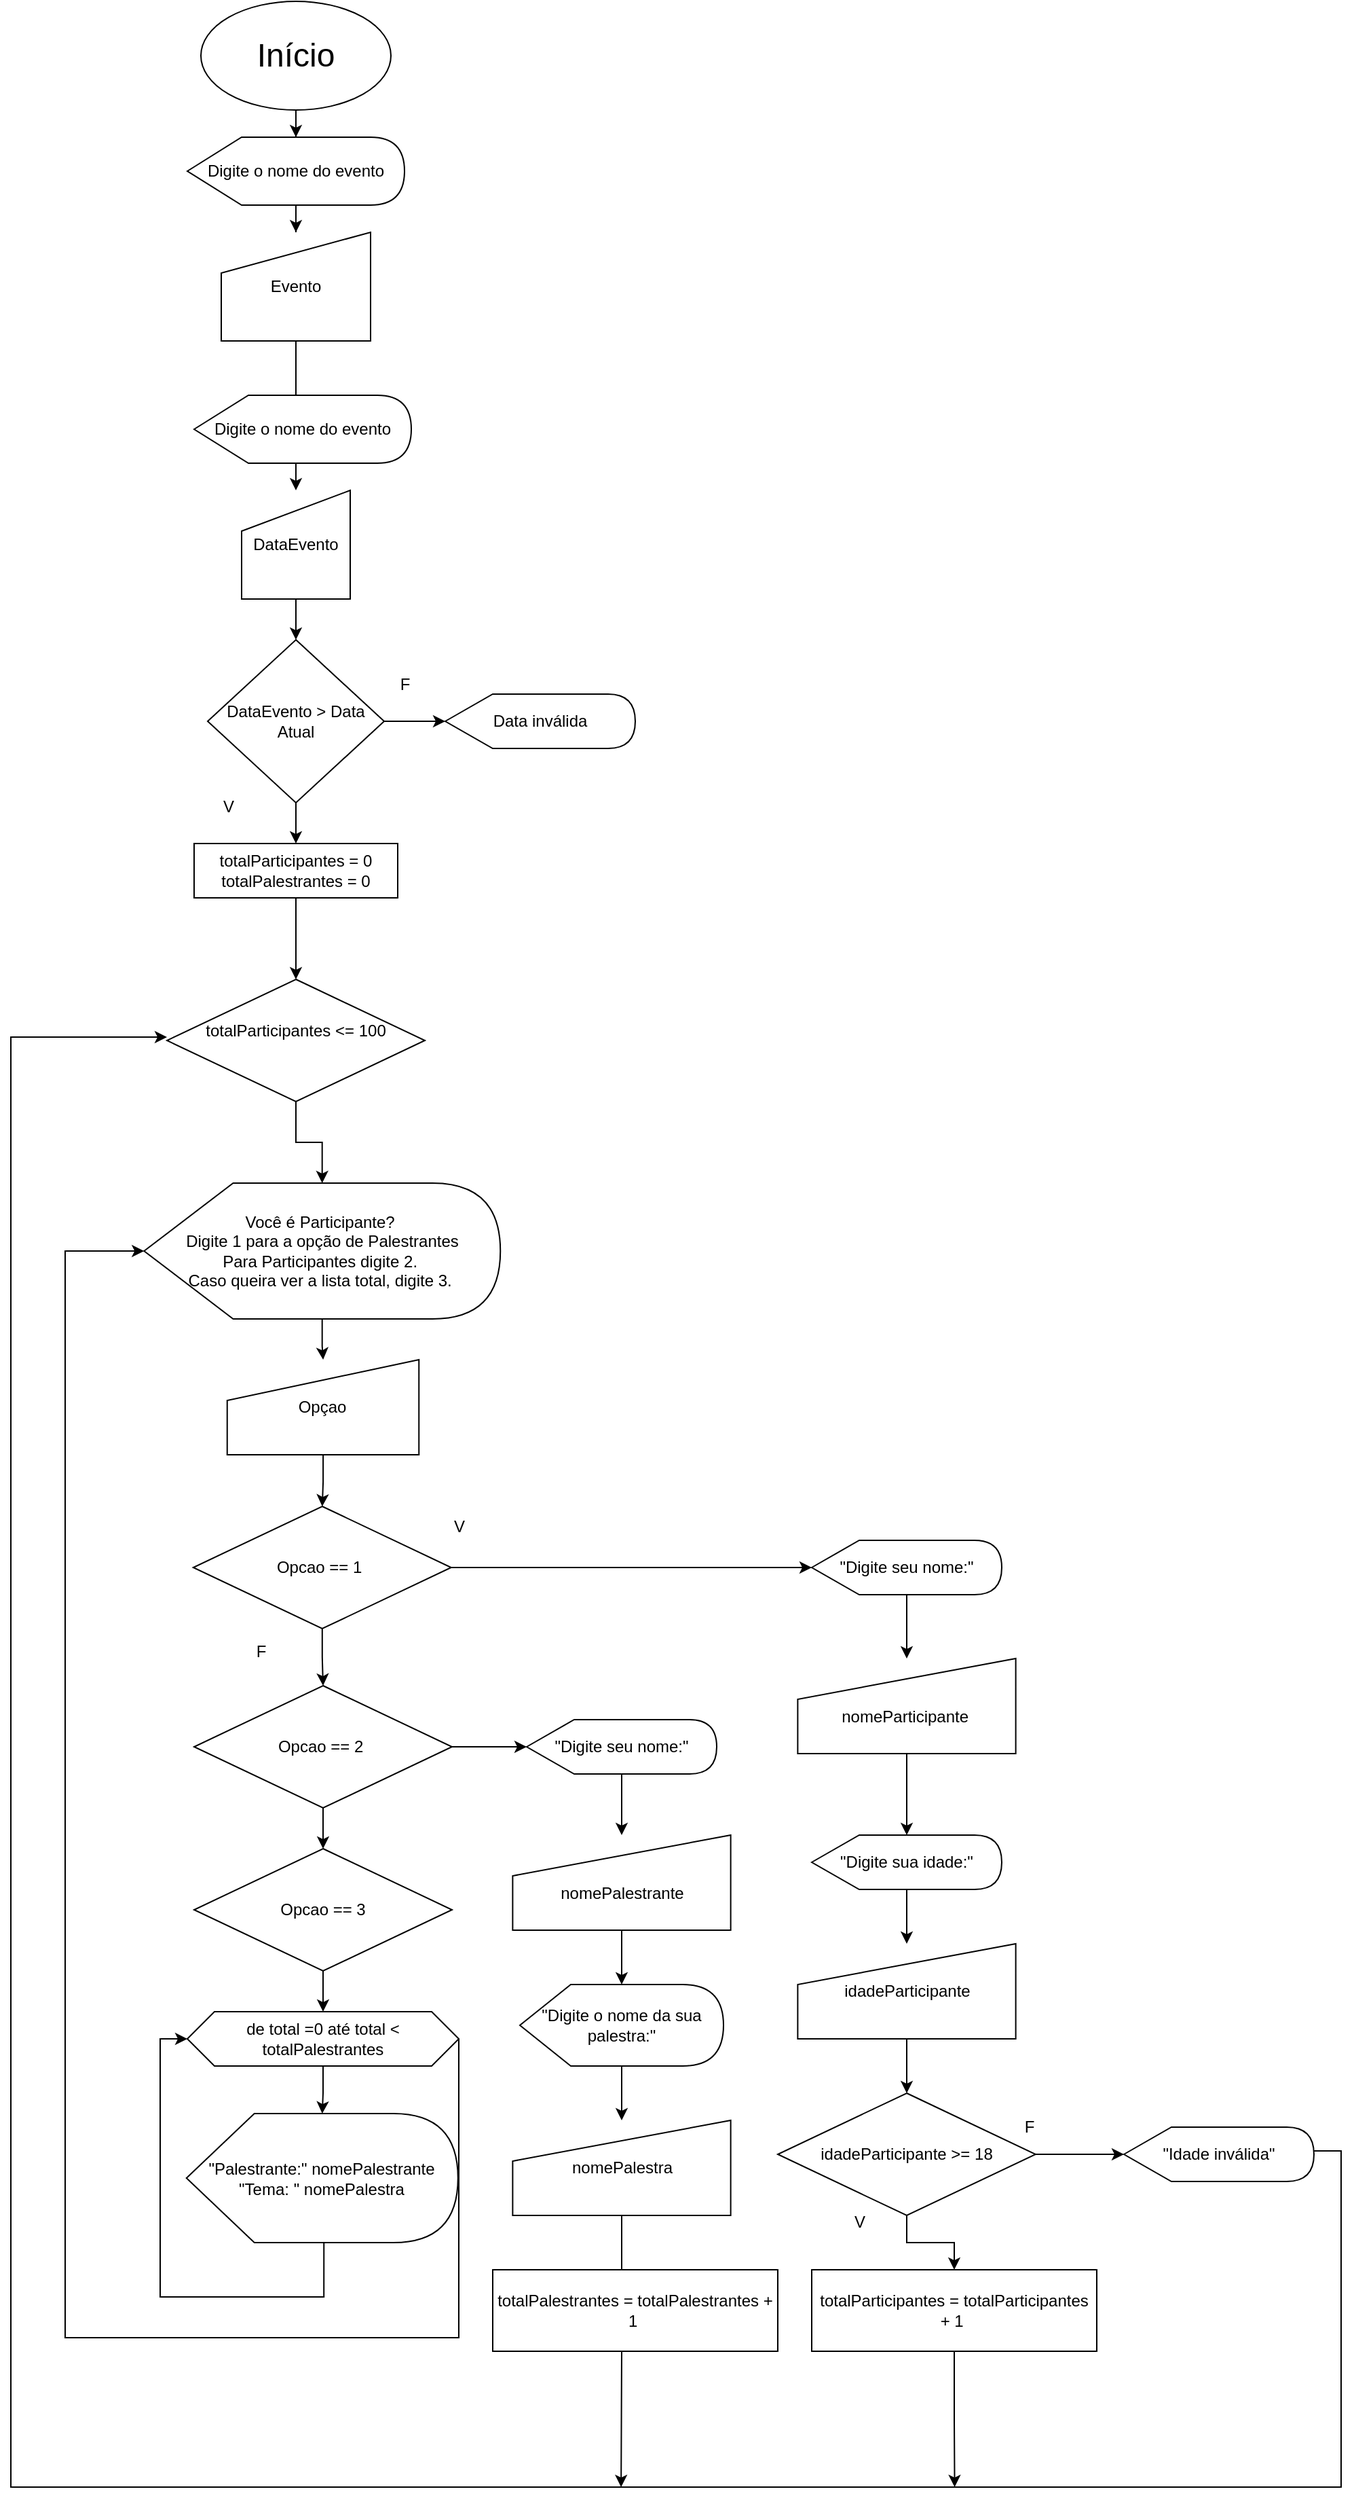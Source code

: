<mxfile version="24.7.14">
  <diagram name="Página-1" id="2HnlQTJeK8PBr19iT61Z">
    <mxGraphModel dx="5349" dy="1040" grid="1" gridSize="10" guides="1" tooltips="1" connect="1" arrows="1" fold="1" page="1" pageScale="1" pageWidth="3300" pageHeight="4681" math="0" shadow="0">
      <root>
        <mxCell id="0" />
        <mxCell id="1" parent="0" />
        <mxCell id="R_zZnniNDLEBb9LRn-yh-6" value="" style="edgeStyle=orthogonalEdgeStyle;rounded=0;orthogonalLoop=1;jettySize=auto;html=1;" edge="1" parent="1" source="R_zZnniNDLEBb9LRn-yh-24" target="R_zZnniNDLEBb9LRn-yh-3">
          <mxGeometry relative="1" as="geometry" />
        </mxCell>
        <mxCell id="R_zZnniNDLEBb9LRn-yh-1" value="&lt;font style=&quot;font-size: 24px;&quot;&gt;Início&lt;/font&gt;" style="ellipse;whiteSpace=wrap;html=1;" vertex="1" parent="1">
          <mxGeometry x="60" y="10" width="140" height="80" as="geometry" />
        </mxCell>
        <mxCell id="R_zZnniNDLEBb9LRn-yh-7" value="" style="edgeStyle=orthogonalEdgeStyle;rounded=0;orthogonalLoop=1;jettySize=auto;html=1;" edge="1" parent="1" source="R_zZnniNDLEBb9LRn-yh-3" target="R_zZnniNDLEBb9LRn-yh-5">
          <mxGeometry relative="1" as="geometry" />
        </mxCell>
        <mxCell id="R_zZnniNDLEBb9LRn-yh-3" value="Evento" style="shape=manualInput;whiteSpace=wrap;html=1;" vertex="1" parent="1">
          <mxGeometry x="75" y="180" width="110" height="80" as="geometry" />
        </mxCell>
        <mxCell id="R_zZnniNDLEBb9LRn-yh-4" value="Digite o nome do evento" style="shape=display;whiteSpace=wrap;html=1;" vertex="1" parent="1">
          <mxGeometry x="55" y="300" width="160" height="50" as="geometry" />
        </mxCell>
        <mxCell id="R_zZnniNDLEBb9LRn-yh-10" value="" style="edgeStyle=orthogonalEdgeStyle;rounded=0;orthogonalLoop=1;jettySize=auto;html=1;" edge="1" parent="1" source="R_zZnniNDLEBb9LRn-yh-5" target="R_zZnniNDLEBb9LRn-yh-8">
          <mxGeometry relative="1" as="geometry" />
        </mxCell>
        <mxCell id="R_zZnniNDLEBb9LRn-yh-5" value="DataEvento" style="shape=manualInput;whiteSpace=wrap;html=1;" vertex="1" parent="1">
          <mxGeometry x="90" y="370" width="80" height="80" as="geometry" />
        </mxCell>
        <mxCell id="R_zZnniNDLEBb9LRn-yh-16" value="" style="edgeStyle=orthogonalEdgeStyle;rounded=0;orthogonalLoop=1;jettySize=auto;html=1;" edge="1" parent="1" source="R_zZnniNDLEBb9LRn-yh-8" target="R_zZnniNDLEBb9LRn-yh-13">
          <mxGeometry relative="1" as="geometry" />
        </mxCell>
        <mxCell id="R_zZnniNDLEBb9LRn-yh-23" value="" style="edgeStyle=orthogonalEdgeStyle;rounded=0;orthogonalLoop=1;jettySize=auto;html=1;" edge="1" parent="1" source="R_zZnniNDLEBb9LRn-yh-8" target="R_zZnniNDLEBb9LRn-yh-22">
          <mxGeometry relative="1" as="geometry" />
        </mxCell>
        <mxCell id="R_zZnniNDLEBb9LRn-yh-8" value="DataEvento &amp;gt; Data Atual" style="rhombus;whiteSpace=wrap;html=1;" vertex="1" parent="1">
          <mxGeometry x="65" y="480" width="130" height="120" as="geometry" />
        </mxCell>
        <mxCell id="R_zZnniNDLEBb9LRn-yh-13" value="Data inválida" style="shape=display;whiteSpace=wrap;html=1;" vertex="1" parent="1">
          <mxGeometry x="240" y="520" width="140" height="40" as="geometry" />
        </mxCell>
        <mxCell id="R_zZnniNDLEBb9LRn-yh-14" value="F" style="text;html=1;align=center;verticalAlign=middle;resizable=0;points=[];autosize=1;strokeColor=none;fillColor=none;" vertex="1" parent="1">
          <mxGeometry x="195" y="498" width="30" height="30" as="geometry" />
        </mxCell>
        <mxCell id="R_zZnniNDLEBb9LRn-yh-21" value="V" style="text;html=1;align=center;verticalAlign=middle;resizable=0;points=[];autosize=1;strokeColor=none;fillColor=none;" vertex="1" parent="1">
          <mxGeometry x="65" y="588" width="30" height="30" as="geometry" />
        </mxCell>
        <mxCell id="R_zZnniNDLEBb9LRn-yh-27" value="" style="edgeStyle=orthogonalEdgeStyle;rounded=0;orthogonalLoop=1;jettySize=auto;html=1;" edge="1" parent="1" source="R_zZnniNDLEBb9LRn-yh-22" target="R_zZnniNDLEBb9LRn-yh-26">
          <mxGeometry relative="1" as="geometry" />
        </mxCell>
        <mxCell id="R_zZnniNDLEBb9LRn-yh-22" value="totalParticipantes = 0&lt;div&gt;totalPalestrantes = 0&lt;/div&gt;" style="rounded=0;whiteSpace=wrap;html=1;" vertex="1" parent="1">
          <mxGeometry x="55" y="630" width="150" height="40" as="geometry" />
        </mxCell>
        <mxCell id="R_zZnniNDLEBb9LRn-yh-25" value="" style="edgeStyle=orthogonalEdgeStyle;rounded=0;orthogonalLoop=1;jettySize=auto;html=1;" edge="1" parent="1" source="R_zZnniNDLEBb9LRn-yh-1" target="R_zZnniNDLEBb9LRn-yh-24">
          <mxGeometry relative="1" as="geometry">
            <mxPoint x="130" y="90" as="sourcePoint" />
            <mxPoint x="130" y="180" as="targetPoint" />
          </mxGeometry>
        </mxCell>
        <mxCell id="R_zZnniNDLEBb9LRn-yh-24" value="Digite o nome do evento" style="shape=display;whiteSpace=wrap;html=1;" vertex="1" parent="1">
          <mxGeometry x="50" y="110" width="160" height="50" as="geometry" />
        </mxCell>
        <mxCell id="R_zZnniNDLEBb9LRn-yh-29" value="" style="edgeStyle=orthogonalEdgeStyle;rounded=0;orthogonalLoop=1;jettySize=auto;html=1;" edge="1" parent="1" source="R_zZnniNDLEBb9LRn-yh-26" target="R_zZnniNDLEBb9LRn-yh-28">
          <mxGeometry relative="1" as="geometry" />
        </mxCell>
        <mxCell id="R_zZnniNDLEBb9LRn-yh-26" value="totalParticipantes &amp;lt;= 100&lt;div&gt;&amp;nbsp;&lt;/div&gt;" style="rhombus;whiteSpace=wrap;html=1;rounded=0;" vertex="1" parent="1">
          <mxGeometry x="35" y="730" width="190" height="90" as="geometry" />
        </mxCell>
        <mxCell id="R_zZnniNDLEBb9LRn-yh-31" value="" style="edgeStyle=orthogonalEdgeStyle;rounded=0;orthogonalLoop=1;jettySize=auto;html=1;" edge="1" parent="1" source="R_zZnniNDLEBb9LRn-yh-28" target="R_zZnniNDLEBb9LRn-yh-30">
          <mxGeometry relative="1" as="geometry" />
        </mxCell>
        <mxCell id="R_zZnniNDLEBb9LRn-yh-28" value="Você é Participante?&amp;nbsp;&lt;div&gt;Digite 1 para a opção de Palestrantes&lt;/div&gt;&lt;div&gt;Para Participantes digite 2.&amp;nbsp;&lt;div&gt;Caso queira ver a lista total, digite 3.&amp;nbsp;&lt;/div&gt;&lt;/div&gt;" style="shape=display;whiteSpace=wrap;html=1;" vertex="1" parent="1">
          <mxGeometry x="18.13" y="880" width="262.5" height="100" as="geometry" />
        </mxCell>
        <mxCell id="R_zZnniNDLEBb9LRn-yh-44" value="" style="edgeStyle=orthogonalEdgeStyle;rounded=0;orthogonalLoop=1;jettySize=auto;html=1;" edge="1" parent="1" source="R_zZnniNDLEBb9LRn-yh-30" target="R_zZnniNDLEBb9LRn-yh-32">
          <mxGeometry relative="1" as="geometry" />
        </mxCell>
        <mxCell id="R_zZnniNDLEBb9LRn-yh-30" value="Opçao" style="shape=manualInput;whiteSpace=wrap;html=1;" vertex="1" parent="1">
          <mxGeometry x="79.38" y="1010" width="141.25" height="70" as="geometry" />
        </mxCell>
        <mxCell id="R_zZnniNDLEBb9LRn-yh-39" value="" style="edgeStyle=orthogonalEdgeStyle;rounded=0;orthogonalLoop=1;jettySize=auto;html=1;" edge="1" parent="1" source="R_zZnniNDLEBb9LRn-yh-32" target="R_zZnniNDLEBb9LRn-yh-34">
          <mxGeometry relative="1" as="geometry" />
        </mxCell>
        <mxCell id="R_zZnniNDLEBb9LRn-yh-58" value="" style="edgeStyle=orthogonalEdgeStyle;rounded=0;orthogonalLoop=1;jettySize=auto;html=1;" edge="1" parent="1" source="R_zZnniNDLEBb9LRn-yh-32" target="R_zZnniNDLEBb9LRn-yh-57">
          <mxGeometry relative="1" as="geometry" />
        </mxCell>
        <mxCell id="R_zZnniNDLEBb9LRn-yh-32" value="Opcao == 1&amp;nbsp;" style="rhombus;whiteSpace=wrap;html=1;rounded=0;" vertex="1" parent="1">
          <mxGeometry x="54.38" y="1118" width="190" height="90" as="geometry" />
        </mxCell>
        <mxCell id="R_zZnniNDLEBb9LRn-yh-33" value="V" style="text;html=1;align=center;verticalAlign=middle;resizable=0;points=[];autosize=1;strokeColor=none;fillColor=none;" vertex="1" parent="1">
          <mxGeometry x="235" y="1118" width="30" height="30" as="geometry" />
        </mxCell>
        <mxCell id="R_zZnniNDLEBb9LRn-yh-37" value="" style="edgeStyle=orthogonalEdgeStyle;rounded=0;orthogonalLoop=1;jettySize=auto;html=1;" edge="1" parent="1" source="R_zZnniNDLEBb9LRn-yh-34" target="R_zZnniNDLEBb9LRn-yh-36">
          <mxGeometry relative="1" as="geometry" />
        </mxCell>
        <mxCell id="R_zZnniNDLEBb9LRn-yh-34" value="&quot;Digite seu nome:&quot;" style="shape=display;whiteSpace=wrap;html=1;" vertex="1" parent="1">
          <mxGeometry x="510" y="1143" width="140" height="40" as="geometry" />
        </mxCell>
        <mxCell id="R_zZnniNDLEBb9LRn-yh-35" value="F" style="text;html=1;align=center;verticalAlign=middle;resizable=0;points=[];autosize=1;strokeColor=none;fillColor=none;" vertex="1" parent="1">
          <mxGeometry x="88.75" y="1210" width="30" height="30" as="geometry" />
        </mxCell>
        <mxCell id="R_zZnniNDLEBb9LRn-yh-41" value="" style="edgeStyle=orthogonalEdgeStyle;rounded=0;orthogonalLoop=1;jettySize=auto;html=1;" edge="1" parent="1" source="R_zZnniNDLEBb9LRn-yh-36" target="R_zZnniNDLEBb9LRn-yh-40">
          <mxGeometry relative="1" as="geometry" />
        </mxCell>
        <mxCell id="R_zZnniNDLEBb9LRn-yh-36" value="&lt;div&gt;&lt;br&gt;&lt;/div&gt;nomeParticipante&amp;nbsp;" style="shape=manualInput;whiteSpace=wrap;html=1;" vertex="1" parent="1">
          <mxGeometry x="499.69" y="1230" width="160.62" height="70" as="geometry" />
        </mxCell>
        <mxCell id="R_zZnniNDLEBb9LRn-yh-43" value="" style="edgeStyle=orthogonalEdgeStyle;rounded=0;orthogonalLoop=1;jettySize=auto;html=1;" edge="1" parent="1" source="R_zZnniNDLEBb9LRn-yh-40" target="R_zZnniNDLEBb9LRn-yh-42">
          <mxGeometry relative="1" as="geometry" />
        </mxCell>
        <mxCell id="R_zZnniNDLEBb9LRn-yh-40" value="&quot;Digite sua idade:&quot;" style="shape=display;whiteSpace=wrap;html=1;" vertex="1" parent="1">
          <mxGeometry x="510" y="1360" width="140" height="40" as="geometry" />
        </mxCell>
        <mxCell id="R_zZnniNDLEBb9LRn-yh-53" value="" style="edgeStyle=orthogonalEdgeStyle;rounded=0;orthogonalLoop=1;jettySize=auto;html=1;" edge="1" parent="1" source="R_zZnniNDLEBb9LRn-yh-42" target="R_zZnniNDLEBb9LRn-yh-45">
          <mxGeometry relative="1" as="geometry" />
        </mxCell>
        <mxCell id="R_zZnniNDLEBb9LRn-yh-42" value="idadeParticipante&lt;div&gt;&lt;/div&gt;" style="shape=manualInput;whiteSpace=wrap;html=1;" vertex="1" parent="1">
          <mxGeometry x="499.69" y="1440" width="160.62" height="70" as="geometry" />
        </mxCell>
        <mxCell id="R_zZnniNDLEBb9LRn-yh-64" value="" style="edgeStyle=orthogonalEdgeStyle;rounded=0;orthogonalLoop=1;jettySize=auto;html=1;" edge="1" parent="1" source="R_zZnniNDLEBb9LRn-yh-45" target="R_zZnniNDLEBb9LRn-yh-50">
          <mxGeometry relative="1" as="geometry" />
        </mxCell>
        <mxCell id="R_zZnniNDLEBb9LRn-yh-65" value="" style="edgeStyle=orthogonalEdgeStyle;rounded=0;orthogonalLoop=1;jettySize=auto;html=1;" edge="1" parent="1" source="R_zZnniNDLEBb9LRn-yh-45" target="R_zZnniNDLEBb9LRn-yh-48">
          <mxGeometry relative="1" as="geometry" />
        </mxCell>
        <mxCell id="R_zZnniNDLEBb9LRn-yh-45" value="idadeParticipante &amp;gt;= 18" style="rhombus;whiteSpace=wrap;html=1;rounded=0;" vertex="1" parent="1">
          <mxGeometry x="485" y="1550" width="190" height="90" as="geometry" />
        </mxCell>
        <mxCell id="R_zZnniNDLEBb9LRn-yh-46" value="V" style="text;html=1;align=center;verticalAlign=middle;resizable=0;points=[];autosize=1;strokeColor=none;fillColor=none;" vertex="1" parent="1">
          <mxGeometry x="530" y="1630" width="30" height="30" as="geometry" />
        </mxCell>
        <mxCell id="R_zZnniNDLEBb9LRn-yh-47" value="F" style="text;html=1;align=center;verticalAlign=middle;resizable=0;points=[];autosize=1;strokeColor=none;fillColor=none;" vertex="1" parent="1">
          <mxGeometry x="655" y="1560" width="30" height="30" as="geometry" />
        </mxCell>
        <mxCell id="R_zZnniNDLEBb9LRn-yh-79" style="edgeStyle=orthogonalEdgeStyle;rounded=0;orthogonalLoop=1;jettySize=auto;html=1;exitX=1;exitY=0.5;exitDx=0;exitDy=0;exitPerimeter=0;entryX=0;entryY=0.5;entryDx=0;entryDy=0;" edge="1" parent="1">
          <mxGeometry relative="1" as="geometry">
            <mxPoint x="880" y="1592.5" as="sourcePoint" />
            <mxPoint x="35" y="772.5" as="targetPoint" />
            <Array as="points">
              <mxPoint x="900" y="1592" />
              <mxPoint x="900" y="1840" />
              <mxPoint x="-80" y="1840" />
              <mxPoint x="-80" y="773" />
            </Array>
          </mxGeometry>
        </mxCell>
        <mxCell id="R_zZnniNDLEBb9LRn-yh-48" value="&quot;Idade inválida&quot;" style="shape=display;whiteSpace=wrap;html=1;" vertex="1" parent="1">
          <mxGeometry x="740" y="1575" width="140" height="40" as="geometry" />
        </mxCell>
        <mxCell id="R_zZnniNDLEBb9LRn-yh-84" style="edgeStyle=orthogonalEdgeStyle;rounded=0;orthogonalLoop=1;jettySize=auto;html=1;exitX=0.5;exitY=1;exitDx=0;exitDy=0;" edge="1" parent="1" source="R_zZnniNDLEBb9LRn-yh-50">
          <mxGeometry relative="1" as="geometry">
            <mxPoint x="615.286" y="1840" as="targetPoint" />
          </mxGeometry>
        </mxCell>
        <mxCell id="R_zZnniNDLEBb9LRn-yh-50" value="totalParticipantes = totalParticipantes + 1&amp;nbsp;" style="rounded=0;whiteSpace=wrap;html=1;" vertex="1" parent="1">
          <mxGeometry x="510" y="1680" width="210" height="60" as="geometry" />
        </mxCell>
        <mxCell id="R_zZnniNDLEBb9LRn-yh-62" value="" style="edgeStyle=orthogonalEdgeStyle;rounded=0;orthogonalLoop=1;jettySize=auto;html=1;" edge="1" parent="1" source="R_zZnniNDLEBb9LRn-yh-54" target="R_zZnniNDLEBb9LRn-yh-61">
          <mxGeometry relative="1" as="geometry" />
        </mxCell>
        <mxCell id="R_zZnniNDLEBb9LRn-yh-54" value="&lt;div&gt;&lt;br&gt;&lt;/div&gt;nomePalestrante" style="shape=manualInput;whiteSpace=wrap;html=1;" vertex="1" parent="1">
          <mxGeometry x="289.69" y="1360" width="160.62" height="70" as="geometry" />
        </mxCell>
        <mxCell id="R_zZnniNDLEBb9LRn-yh-60" value="" style="edgeStyle=orthogonalEdgeStyle;rounded=0;orthogonalLoop=1;jettySize=auto;html=1;" edge="1" parent="1" source="R_zZnniNDLEBb9LRn-yh-55" target="R_zZnniNDLEBb9LRn-yh-54">
          <mxGeometry relative="1" as="geometry" />
        </mxCell>
        <mxCell id="R_zZnniNDLEBb9LRn-yh-55" value="&quot;Digite seu nome:&quot;" style="shape=display;whiteSpace=wrap;html=1;" vertex="1" parent="1">
          <mxGeometry x="300" y="1275" width="140" height="40" as="geometry" />
        </mxCell>
        <mxCell id="R_zZnniNDLEBb9LRn-yh-81" style="edgeStyle=orthogonalEdgeStyle;rounded=0;orthogonalLoop=1;jettySize=auto;html=1;exitX=0.5;exitY=1;exitDx=0;exitDy=0;" edge="1" parent="1" source="R_zZnniNDLEBb9LRn-yh-56">
          <mxGeometry relative="1" as="geometry">
            <mxPoint x="369.571" y="1840" as="targetPoint" />
          </mxGeometry>
        </mxCell>
        <mxCell id="R_zZnniNDLEBb9LRn-yh-56" value="nomePalestra&lt;div&gt;&lt;/div&gt;" style="shape=manualInput;whiteSpace=wrap;html=1;" vertex="1" parent="1">
          <mxGeometry x="289.69" y="1570" width="160.62" height="70" as="geometry" />
        </mxCell>
        <mxCell id="R_zZnniNDLEBb9LRn-yh-66" value="" style="edgeStyle=orthogonalEdgeStyle;rounded=0;orthogonalLoop=1;jettySize=auto;html=1;" edge="1" parent="1" source="R_zZnniNDLEBb9LRn-yh-57" target="R_zZnniNDLEBb9LRn-yh-55">
          <mxGeometry relative="1" as="geometry" />
        </mxCell>
        <mxCell id="R_zZnniNDLEBb9LRn-yh-68" value="" style="edgeStyle=orthogonalEdgeStyle;rounded=0;orthogonalLoop=1;jettySize=auto;html=1;" edge="1" parent="1" source="R_zZnniNDLEBb9LRn-yh-57" target="R_zZnniNDLEBb9LRn-yh-67">
          <mxGeometry relative="1" as="geometry" />
        </mxCell>
        <mxCell id="R_zZnniNDLEBb9LRn-yh-57" value="Opcao == 2&amp;nbsp;" style="rhombus;whiteSpace=wrap;html=1;rounded=0;" vertex="1" parent="1">
          <mxGeometry x="55" y="1250" width="190" height="90" as="geometry" />
        </mxCell>
        <mxCell id="R_zZnniNDLEBb9LRn-yh-63" value="" style="edgeStyle=orthogonalEdgeStyle;rounded=0;orthogonalLoop=1;jettySize=auto;html=1;" edge="1" parent="1" source="R_zZnniNDLEBb9LRn-yh-61" target="R_zZnniNDLEBb9LRn-yh-56">
          <mxGeometry relative="1" as="geometry" />
        </mxCell>
        <mxCell id="R_zZnniNDLEBb9LRn-yh-61" value="&quot;Digite o nome da sua palestra:&quot;" style="shape=display;whiteSpace=wrap;html=1;" vertex="1" parent="1">
          <mxGeometry x="295" y="1470" width="150" height="60" as="geometry" />
        </mxCell>
        <mxCell id="R_zZnniNDLEBb9LRn-yh-71" value="" style="edgeStyle=orthogonalEdgeStyle;rounded=0;orthogonalLoop=1;jettySize=auto;html=1;" edge="1" parent="1" source="R_zZnniNDLEBb9LRn-yh-67" target="R_zZnniNDLEBb9LRn-yh-70">
          <mxGeometry relative="1" as="geometry" />
        </mxCell>
        <mxCell id="R_zZnniNDLEBb9LRn-yh-67" value="Opcao == 3" style="rhombus;whiteSpace=wrap;html=1;rounded=0;" vertex="1" parent="1">
          <mxGeometry x="55" y="1370" width="190" height="90" as="geometry" />
        </mxCell>
        <mxCell id="R_zZnniNDLEBb9LRn-yh-73" value="" style="edgeStyle=orthogonalEdgeStyle;rounded=0;orthogonalLoop=1;jettySize=auto;html=1;" edge="1" parent="1" source="R_zZnniNDLEBb9LRn-yh-70" target="R_zZnniNDLEBb9LRn-yh-72">
          <mxGeometry relative="1" as="geometry" />
        </mxCell>
        <mxCell id="R_zZnniNDLEBb9LRn-yh-70" value="de total =0 até total &amp;lt; totalPalestrantes" style="shape=hexagon;perimeter=hexagonPerimeter2;whiteSpace=wrap;html=1;fixedSize=1;" vertex="1" parent="1">
          <mxGeometry x="50" y="1490" width="200" height="40" as="geometry" />
        </mxCell>
        <mxCell id="R_zZnniNDLEBb9LRn-yh-74" style="edgeStyle=orthogonalEdgeStyle;rounded=0;orthogonalLoop=1;jettySize=auto;html=1;exitX=0;exitY=0;exitDx=101.25;exitDy=95;exitPerimeter=0;entryX=0;entryY=0.5;entryDx=0;entryDy=0;" edge="1" parent="1" source="R_zZnniNDLEBb9LRn-yh-72" target="R_zZnniNDLEBb9LRn-yh-70">
          <mxGeometry relative="1" as="geometry">
            <Array as="points">
              <mxPoint x="151" y="1700" />
              <mxPoint x="30" y="1700" />
              <mxPoint x="30" y="1510" />
            </Array>
          </mxGeometry>
        </mxCell>
        <mxCell id="R_zZnniNDLEBb9LRn-yh-72" value="&quot;Palestrante:&quot; nomePalestrante&lt;div&gt;&quot;Tema: &quot; nomePalestra&lt;/div&gt;" style="shape=display;whiteSpace=wrap;html=1;" vertex="1" parent="1">
          <mxGeometry x="49.38" y="1565" width="200" height="95" as="geometry" />
        </mxCell>
        <mxCell id="R_zZnniNDLEBb9LRn-yh-77" style="edgeStyle=orthogonalEdgeStyle;rounded=0;orthogonalLoop=1;jettySize=auto;html=1;exitX=1;exitY=0.5;exitDx=0;exitDy=0;entryX=0;entryY=0.5;entryDx=0;entryDy=0;entryPerimeter=0;" edge="1" parent="1" source="R_zZnniNDLEBb9LRn-yh-70" target="R_zZnniNDLEBb9LRn-yh-28">
          <mxGeometry relative="1" as="geometry">
            <Array as="points">
              <mxPoint x="250" y="1730" />
              <mxPoint x="-40" y="1730" />
              <mxPoint x="-40" y="930" />
            </Array>
          </mxGeometry>
        </mxCell>
        <mxCell id="R_zZnniNDLEBb9LRn-yh-83" value="totalPalestrantes = totalPalestrantes + 1&amp;nbsp;" style="rounded=0;whiteSpace=wrap;html=1;" vertex="1" parent="1">
          <mxGeometry x="275" y="1680" width="210" height="60" as="geometry" />
        </mxCell>
      </root>
    </mxGraphModel>
  </diagram>
</mxfile>
